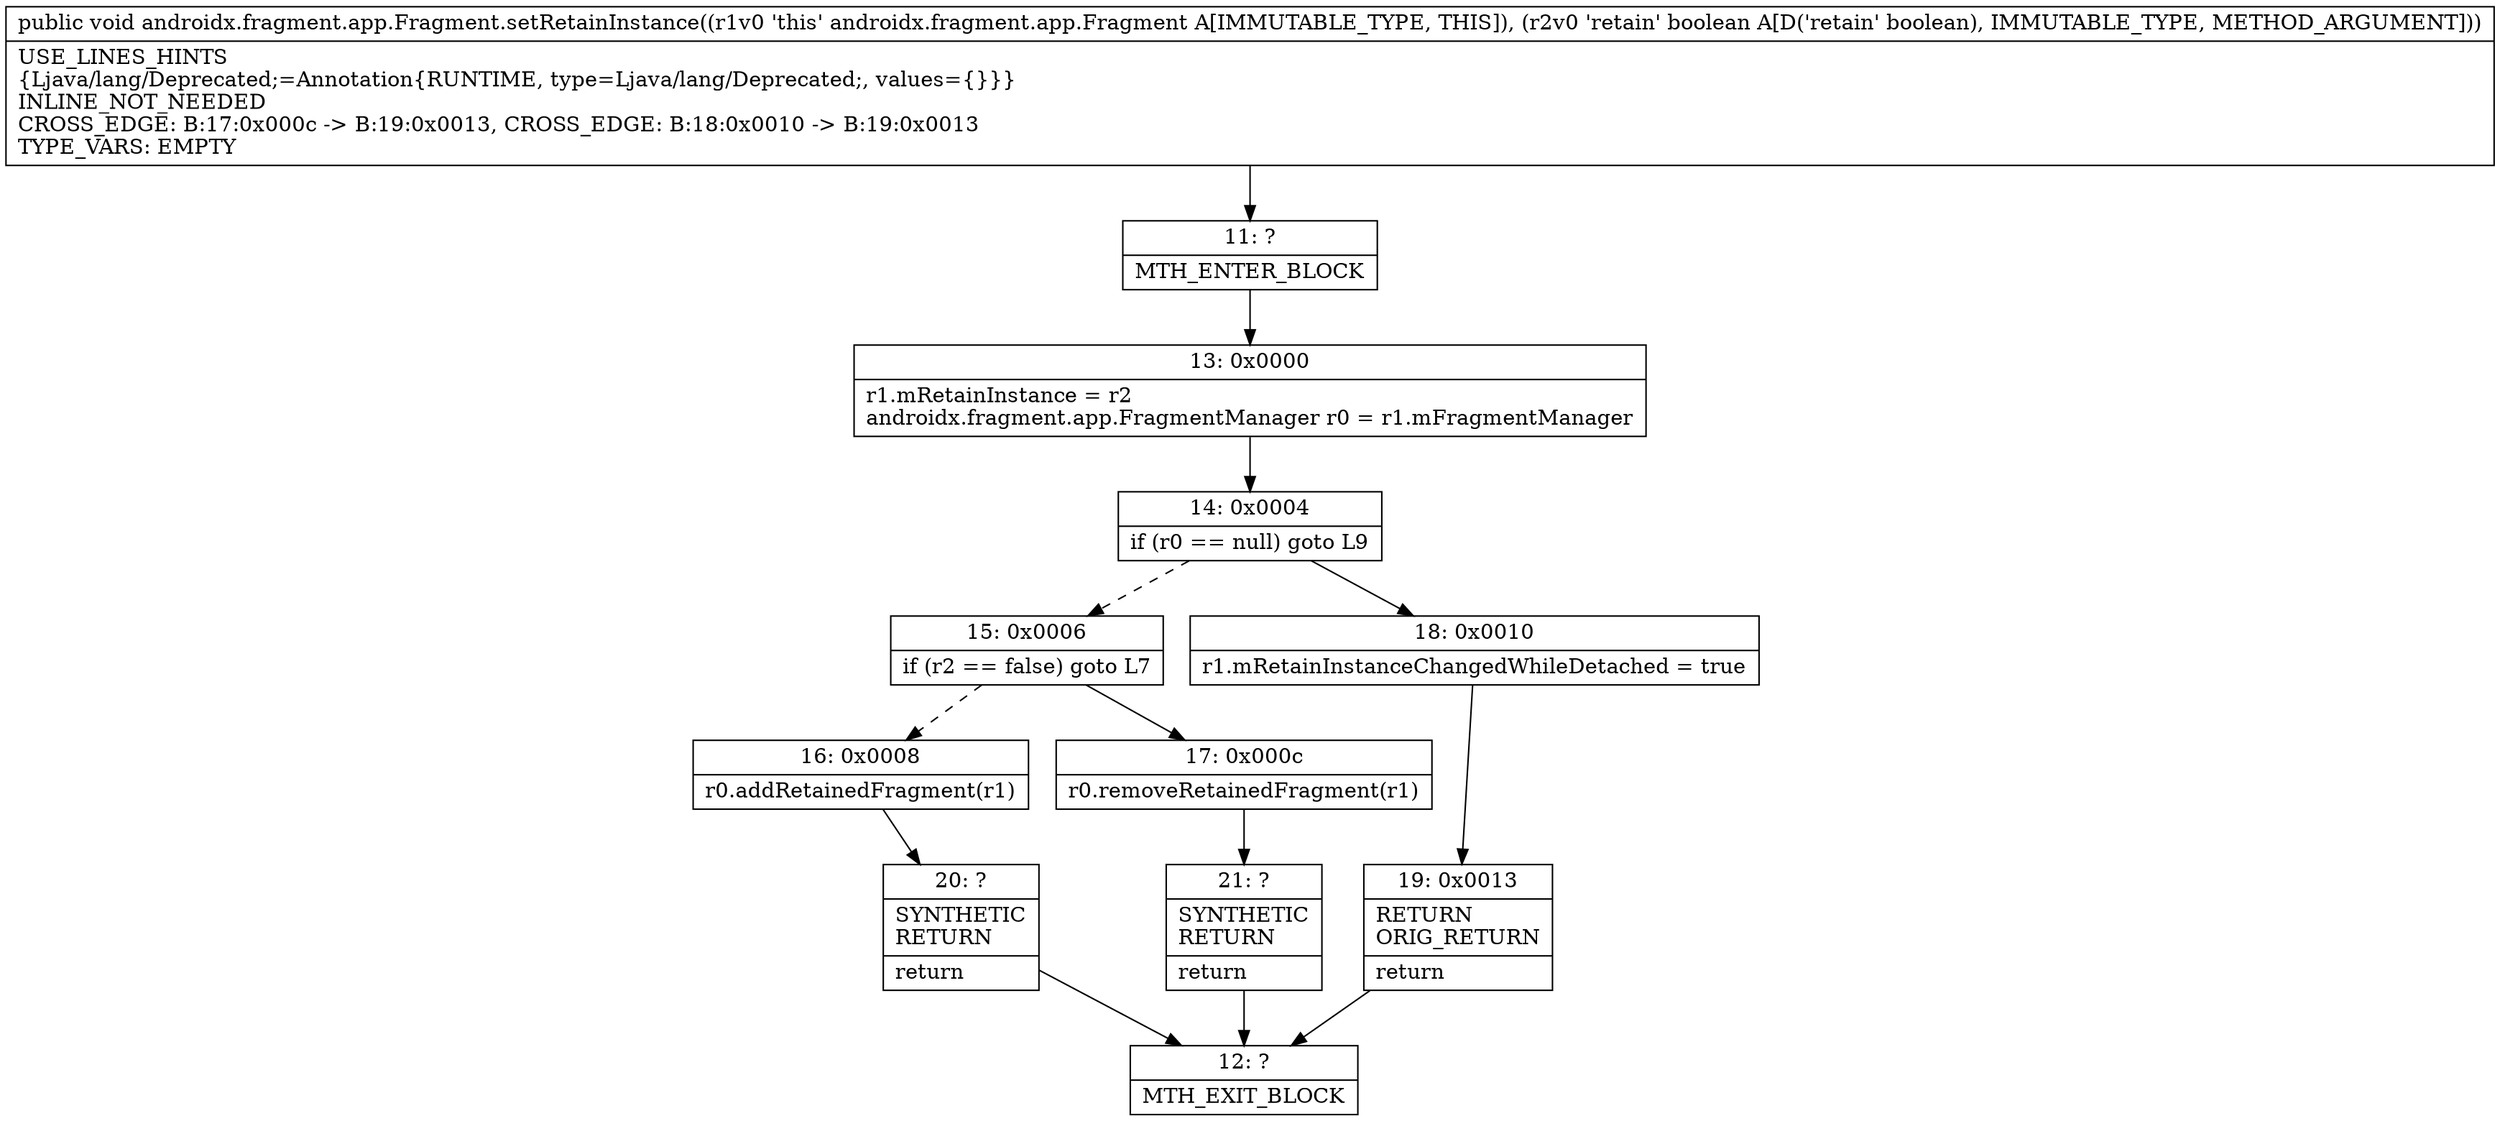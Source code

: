 digraph "CFG forandroidx.fragment.app.Fragment.setRetainInstance(Z)V" {
Node_11 [shape=record,label="{11\:\ ?|MTH_ENTER_BLOCK\l}"];
Node_13 [shape=record,label="{13\:\ 0x0000|r1.mRetainInstance = r2\landroidx.fragment.app.FragmentManager r0 = r1.mFragmentManager\l}"];
Node_14 [shape=record,label="{14\:\ 0x0004|if (r0 == null) goto L9\l}"];
Node_15 [shape=record,label="{15\:\ 0x0006|if (r2 == false) goto L7\l}"];
Node_16 [shape=record,label="{16\:\ 0x0008|r0.addRetainedFragment(r1)\l}"];
Node_20 [shape=record,label="{20\:\ ?|SYNTHETIC\lRETURN\l|return\l}"];
Node_12 [shape=record,label="{12\:\ ?|MTH_EXIT_BLOCK\l}"];
Node_17 [shape=record,label="{17\:\ 0x000c|r0.removeRetainedFragment(r1)\l}"];
Node_21 [shape=record,label="{21\:\ ?|SYNTHETIC\lRETURN\l|return\l}"];
Node_18 [shape=record,label="{18\:\ 0x0010|r1.mRetainInstanceChangedWhileDetached = true\l}"];
Node_19 [shape=record,label="{19\:\ 0x0013|RETURN\lORIG_RETURN\l|return\l}"];
MethodNode[shape=record,label="{public void androidx.fragment.app.Fragment.setRetainInstance((r1v0 'this' androidx.fragment.app.Fragment A[IMMUTABLE_TYPE, THIS]), (r2v0 'retain' boolean A[D('retain' boolean), IMMUTABLE_TYPE, METHOD_ARGUMENT]))  | USE_LINES_HINTS\l\{Ljava\/lang\/Deprecated;=Annotation\{RUNTIME, type=Ljava\/lang\/Deprecated;, values=\{\}\}\}\lINLINE_NOT_NEEDED\lCROSS_EDGE: B:17:0x000c \-\> B:19:0x0013, CROSS_EDGE: B:18:0x0010 \-\> B:19:0x0013\lTYPE_VARS: EMPTY\l}"];
MethodNode -> Node_11;Node_11 -> Node_13;
Node_13 -> Node_14;
Node_14 -> Node_15[style=dashed];
Node_14 -> Node_18;
Node_15 -> Node_16[style=dashed];
Node_15 -> Node_17;
Node_16 -> Node_20;
Node_20 -> Node_12;
Node_17 -> Node_21;
Node_21 -> Node_12;
Node_18 -> Node_19;
Node_19 -> Node_12;
}

